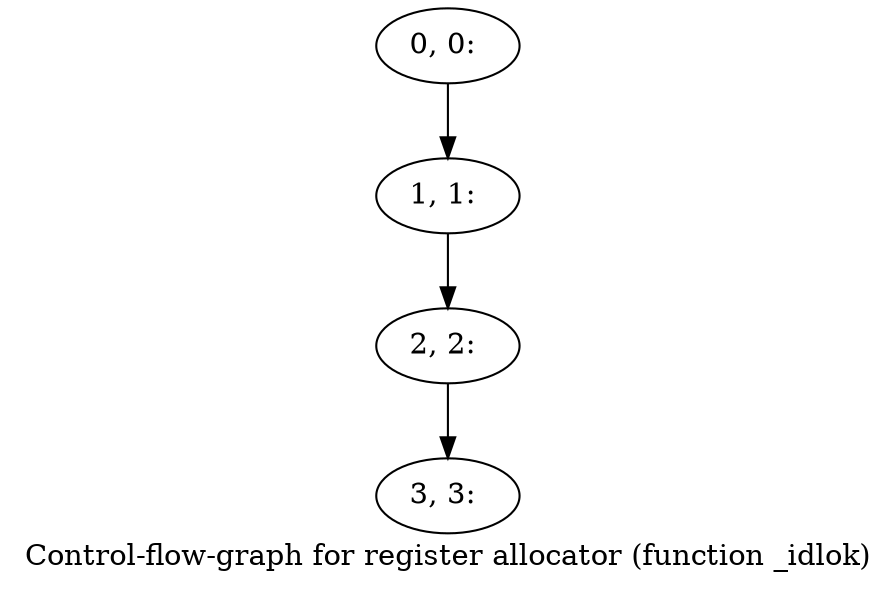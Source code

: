 digraph G {
graph [label="Control-flow-graph for register allocator (function _idlok)"]
0[label="0, 0: "];
1[label="1, 1: "];
2[label="2, 2: "];
3[label="3, 3: "];
0->1 ;
1->2 ;
2->3 ;
}
